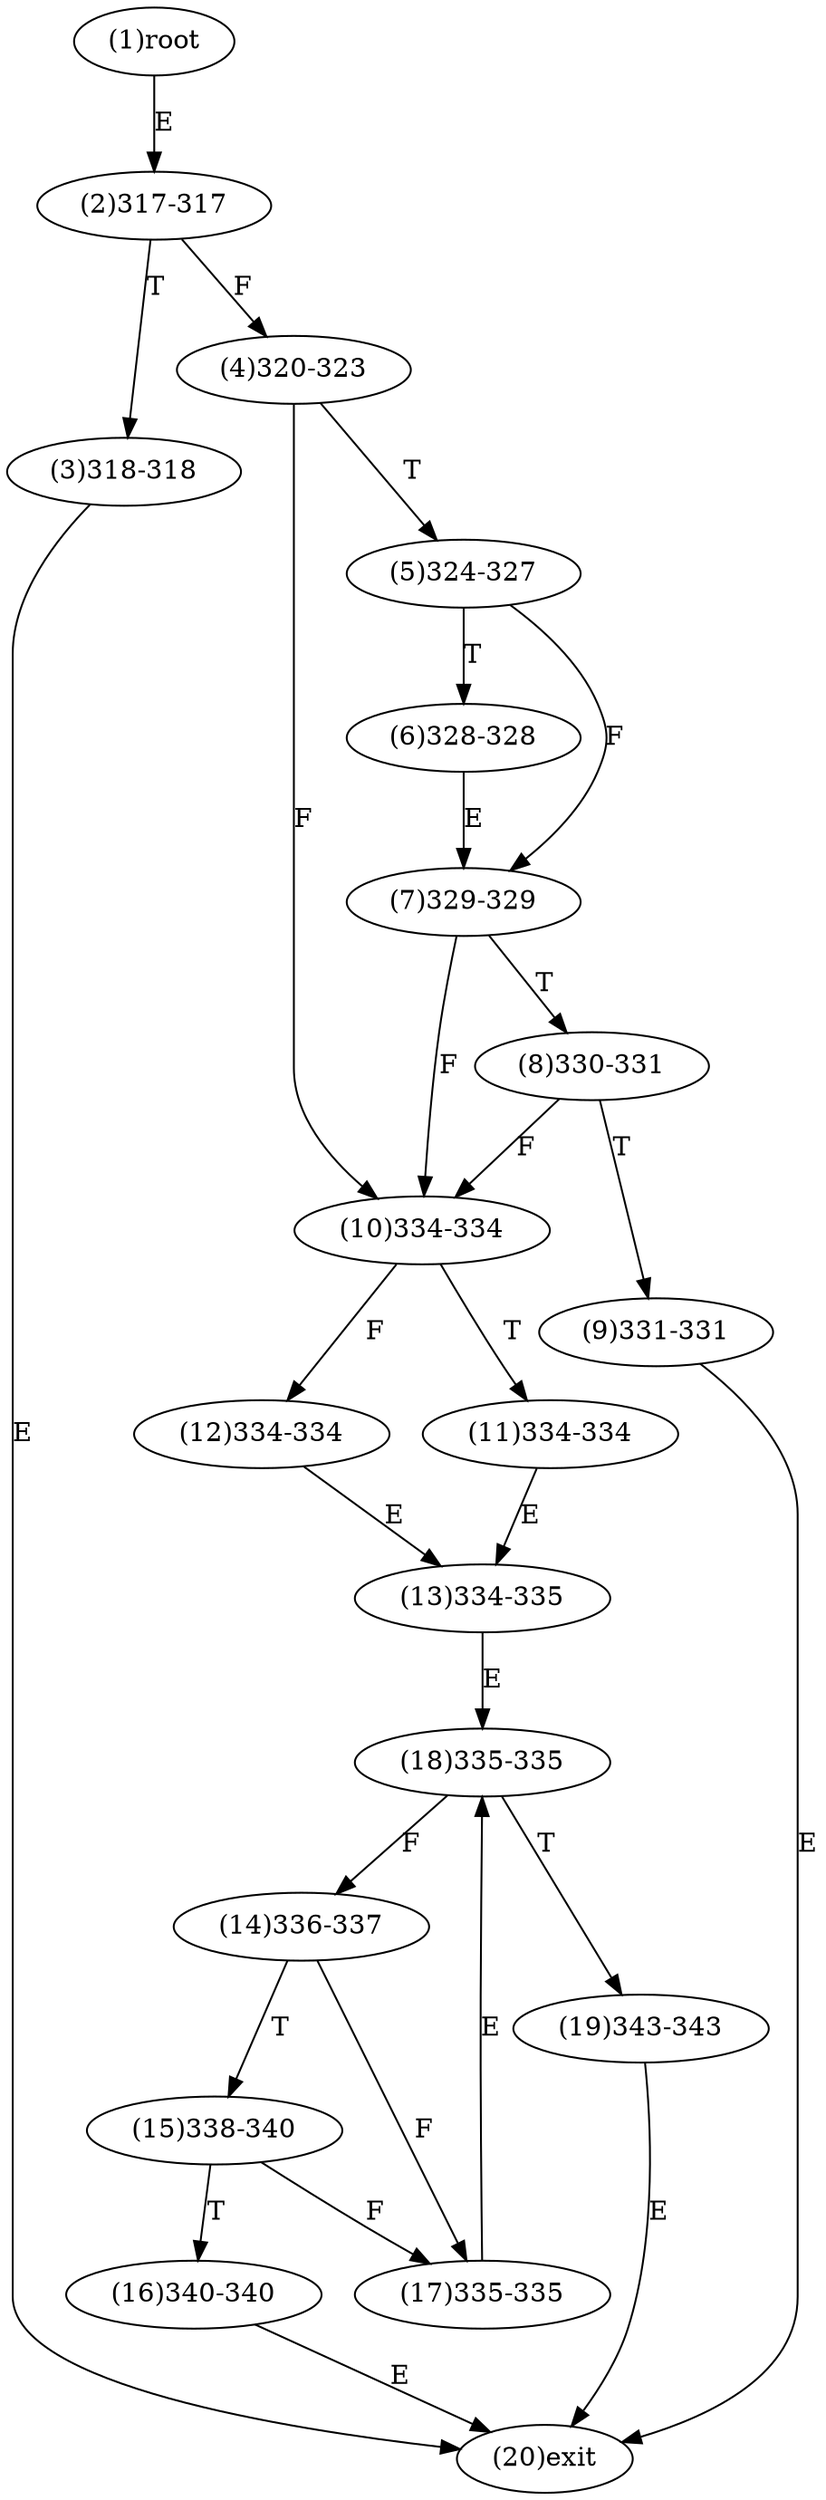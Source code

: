 digraph "" { 
1[ label="(1)root"];
2[ label="(2)317-317"];
3[ label="(3)318-318"];
4[ label="(4)320-323"];
5[ label="(5)324-327"];
6[ label="(6)328-328"];
7[ label="(7)329-329"];
8[ label="(8)330-331"];
9[ label="(9)331-331"];
10[ label="(10)334-334"];
11[ label="(11)334-334"];
12[ label="(12)334-334"];
13[ label="(13)334-335"];
14[ label="(14)336-337"];
15[ label="(15)338-340"];
17[ label="(17)335-335"];
16[ label="(16)340-340"];
19[ label="(19)343-343"];
18[ label="(18)335-335"];
20[ label="(20)exit"];
1->2[ label="E"];
2->4[ label="F"];
2->3[ label="T"];
3->20[ label="E"];
4->10[ label="F"];
4->5[ label="T"];
5->7[ label="F"];
5->6[ label="T"];
6->7[ label="E"];
7->10[ label="F"];
7->8[ label="T"];
8->10[ label="F"];
8->9[ label="T"];
9->20[ label="E"];
10->12[ label="F"];
10->11[ label="T"];
11->13[ label="E"];
12->13[ label="E"];
13->18[ label="E"];
14->17[ label="F"];
14->15[ label="T"];
15->17[ label="F"];
15->16[ label="T"];
16->20[ label="E"];
17->18[ label="E"];
18->14[ label="F"];
18->19[ label="T"];
19->20[ label="E"];
}